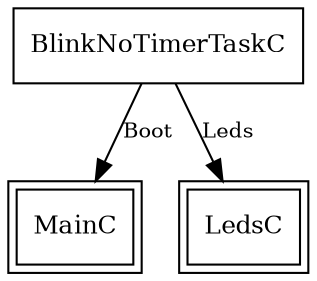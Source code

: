 digraph "BlinkNoTimerTaskAppC" {
  "BlinkNoTimerTaskC" [fontsize=12, shape=box, URL="../chtml/BlinkNoTimerTaskC.html"];
  "MainC" [fontsize=12, shape=box,peripheries=2, URL="../chtml/tos.system.MainC.html"];
  "BlinkNoTimerTaskC" [fontsize=12, shape=box, URL="../chtml/BlinkNoTimerTaskC.html"];
  "LedsC" [fontsize=12, shape=box,peripheries=2, URL="../chtml/tos.system.LedsC.html"];
  "BlinkNoTimerTaskC" -> "MainC" [label="Boot", URL="../ihtml/tos.interfaces.Boot.html", fontsize=10];
  "BlinkNoTimerTaskC" -> "LedsC" [label="Leds", URL="../ihtml/tos.interfaces.Leds.html", fontsize=10];
}
